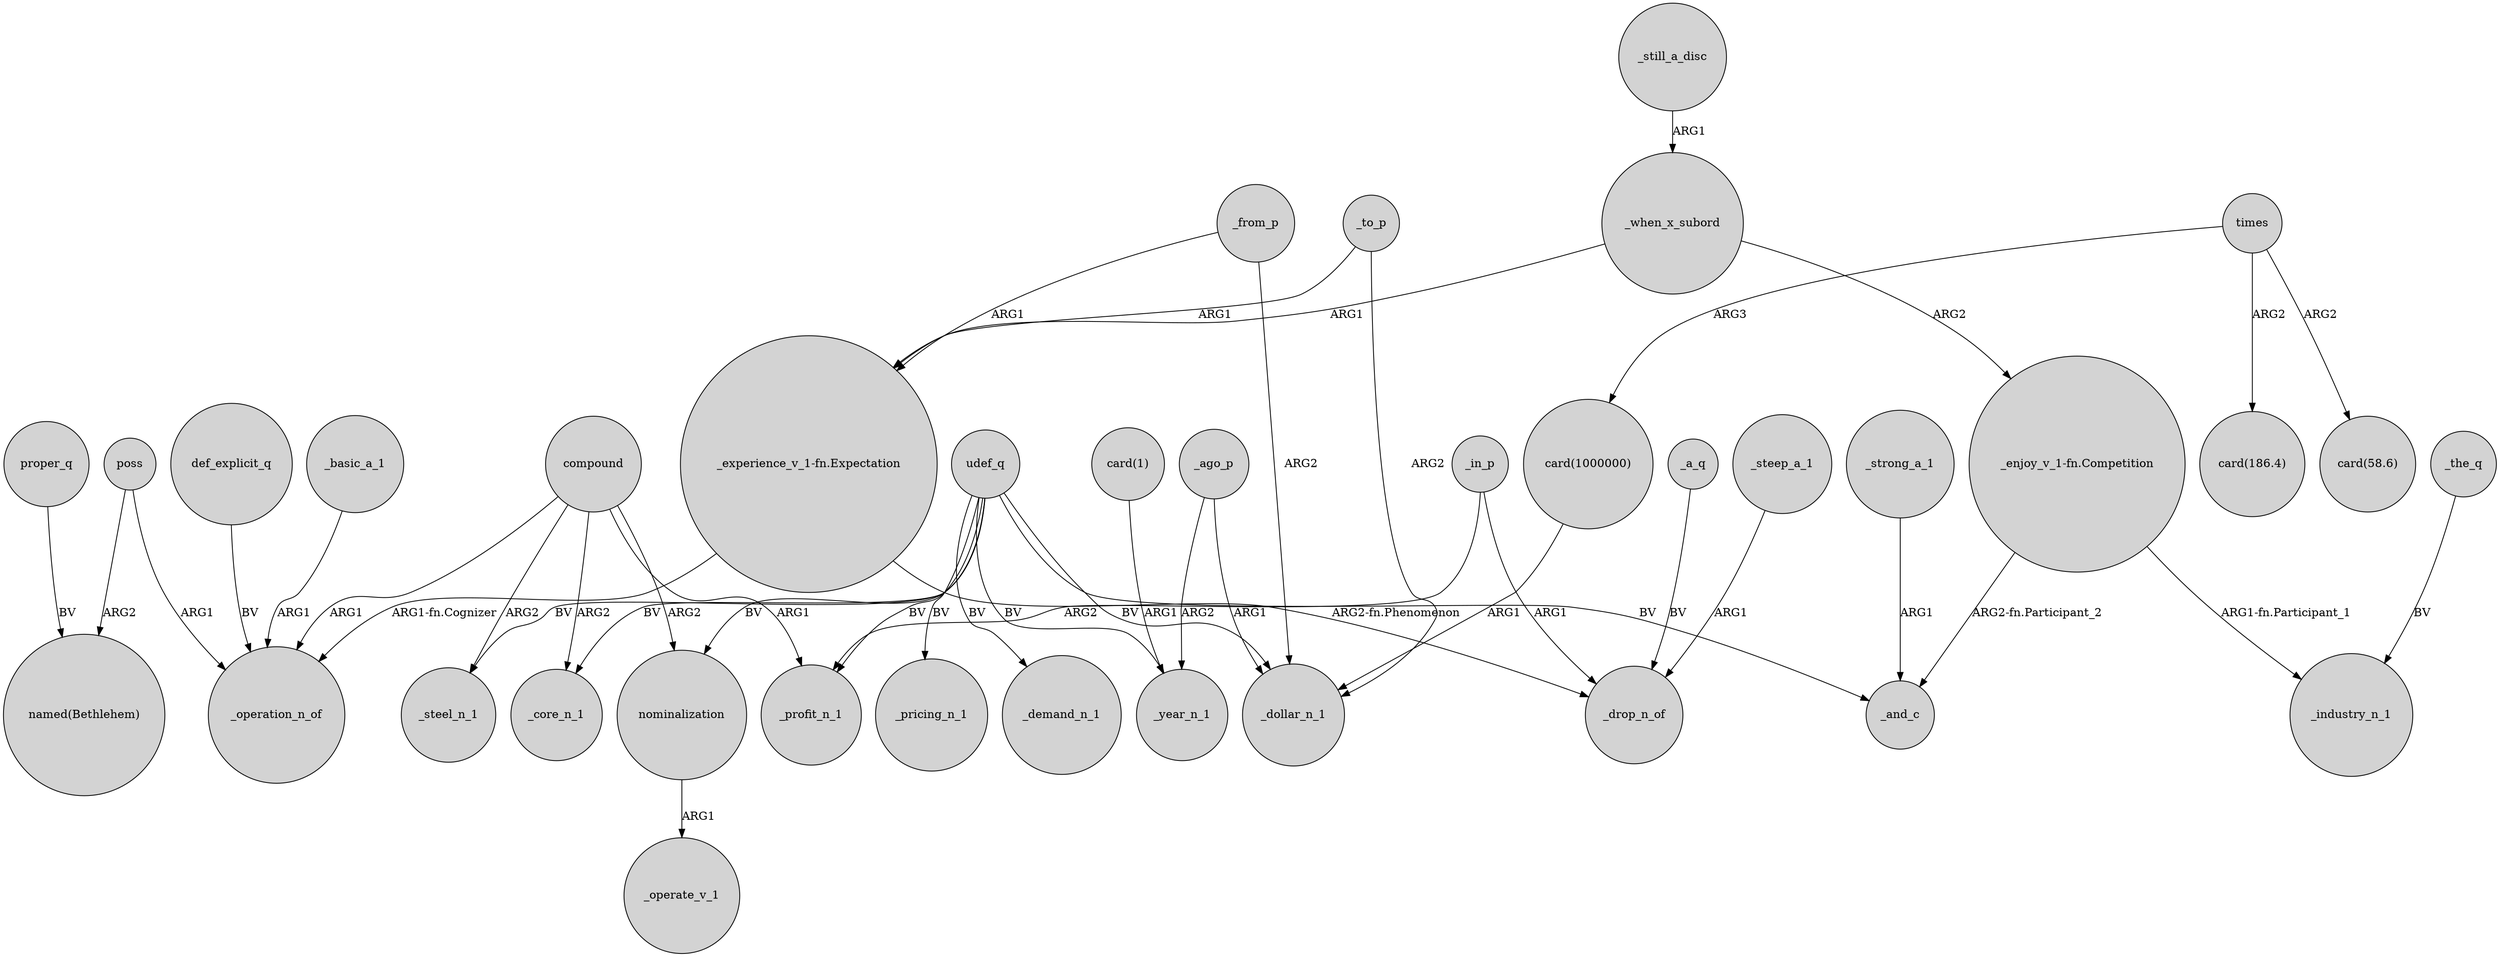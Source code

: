 digraph {
	node [shape=circle style=filled]
	"_experience_v_1-fn.Expectation" -> _drop_n_of [label="ARG2-fn.Phenomenon"]
	_still_a_disc -> _when_x_subord [label=ARG1]
	_ago_p -> _dollar_n_1 [label=ARG1]
	"_experience_v_1-fn.Expectation" -> _operation_n_of [label="ARG1-fn.Cognizer"]
	compound -> _core_n_1 [label=ARG2]
	"card(1)" -> _year_n_1 [label=ARG1]
	_from_p -> "_experience_v_1-fn.Expectation" [label=ARG1]
	"_enjoy_v_1-fn.Competition" -> _industry_n_1 [label="ARG1-fn.Participant_1"]
	udef_q -> nominalization [label=BV]
	poss -> _operation_n_of [label=ARG1]
	nominalization -> _operate_v_1 [label=ARG1]
	times -> "card(1000000)" [label=ARG3]
	udef_q -> _profit_n_1 [label=BV]
	"_enjoy_v_1-fn.Competition" -> _and_c [label="ARG2-fn.Participant_2"]
	compound -> _operation_n_of [label=ARG1]
	_to_p -> _dollar_n_1 [label=ARG2]
	_when_x_subord -> "_enjoy_v_1-fn.Competition" [label=ARG2]
	udef_q -> _and_c [label=BV]
	_in_p -> _profit_n_1 [label=ARG2]
	compound -> nominalization [label=ARG2]
	udef_q -> _core_n_1 [label=BV]
	udef_q -> _steel_n_1 [label=BV]
	_when_x_subord -> "_experience_v_1-fn.Expectation" [label=ARG1]
	times -> "card(186.4)" [label=ARG2]
	udef_q -> _pricing_n_1 [label=BV]
	udef_q -> _demand_n_1 [label=BV]
	compound -> _profit_n_1 [label=ARG1]
	udef_q -> _dollar_n_1 [label=BV]
	_to_p -> "_experience_v_1-fn.Expectation" [label=ARG1]
	"card(1000000)" -> _dollar_n_1 [label=ARG1]
	_a_q -> _drop_n_of [label=BV]
	compound -> _steel_n_1 [label=ARG2]
	times -> "card(58.6)" [label=ARG2]
	_steep_a_1 -> _drop_n_of [label=ARG1]
	_in_p -> _drop_n_of [label=ARG1]
	def_explicit_q -> _operation_n_of [label=BV]
	_ago_p -> _year_n_1 [label=ARG2]
	poss -> "named(Bethlehem)" [label=ARG2]
	udef_q -> _year_n_1 [label=BV]
	_basic_a_1 -> _operation_n_of [label=ARG1]
	proper_q -> "named(Bethlehem)" [label=BV]
	_strong_a_1 -> _and_c [label=ARG1]
	_the_q -> _industry_n_1 [label=BV]
	_from_p -> _dollar_n_1 [label=ARG2]
}
